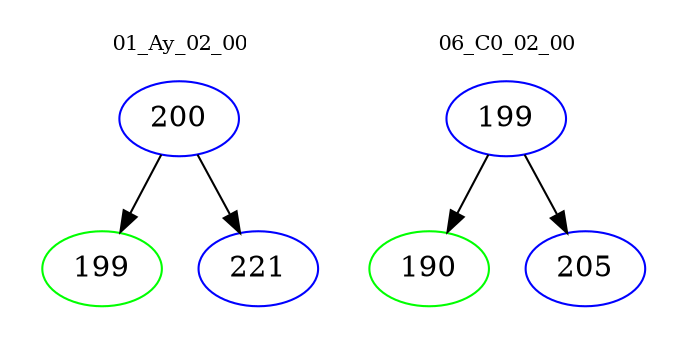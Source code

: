 digraph{
subgraph cluster_0 {
color = white
label = "01_Ay_02_00";
fontsize=10;
T0_200 [label="200", color="blue"]
T0_200 -> T0_199 [color="black"]
T0_199 [label="199", color="green"]
T0_200 -> T0_221 [color="black"]
T0_221 [label="221", color="blue"]
}
subgraph cluster_1 {
color = white
label = "06_C0_02_00";
fontsize=10;
T1_199 [label="199", color="blue"]
T1_199 -> T1_190 [color="black"]
T1_190 [label="190", color="green"]
T1_199 -> T1_205 [color="black"]
T1_205 [label="205", color="blue"]
}
}
